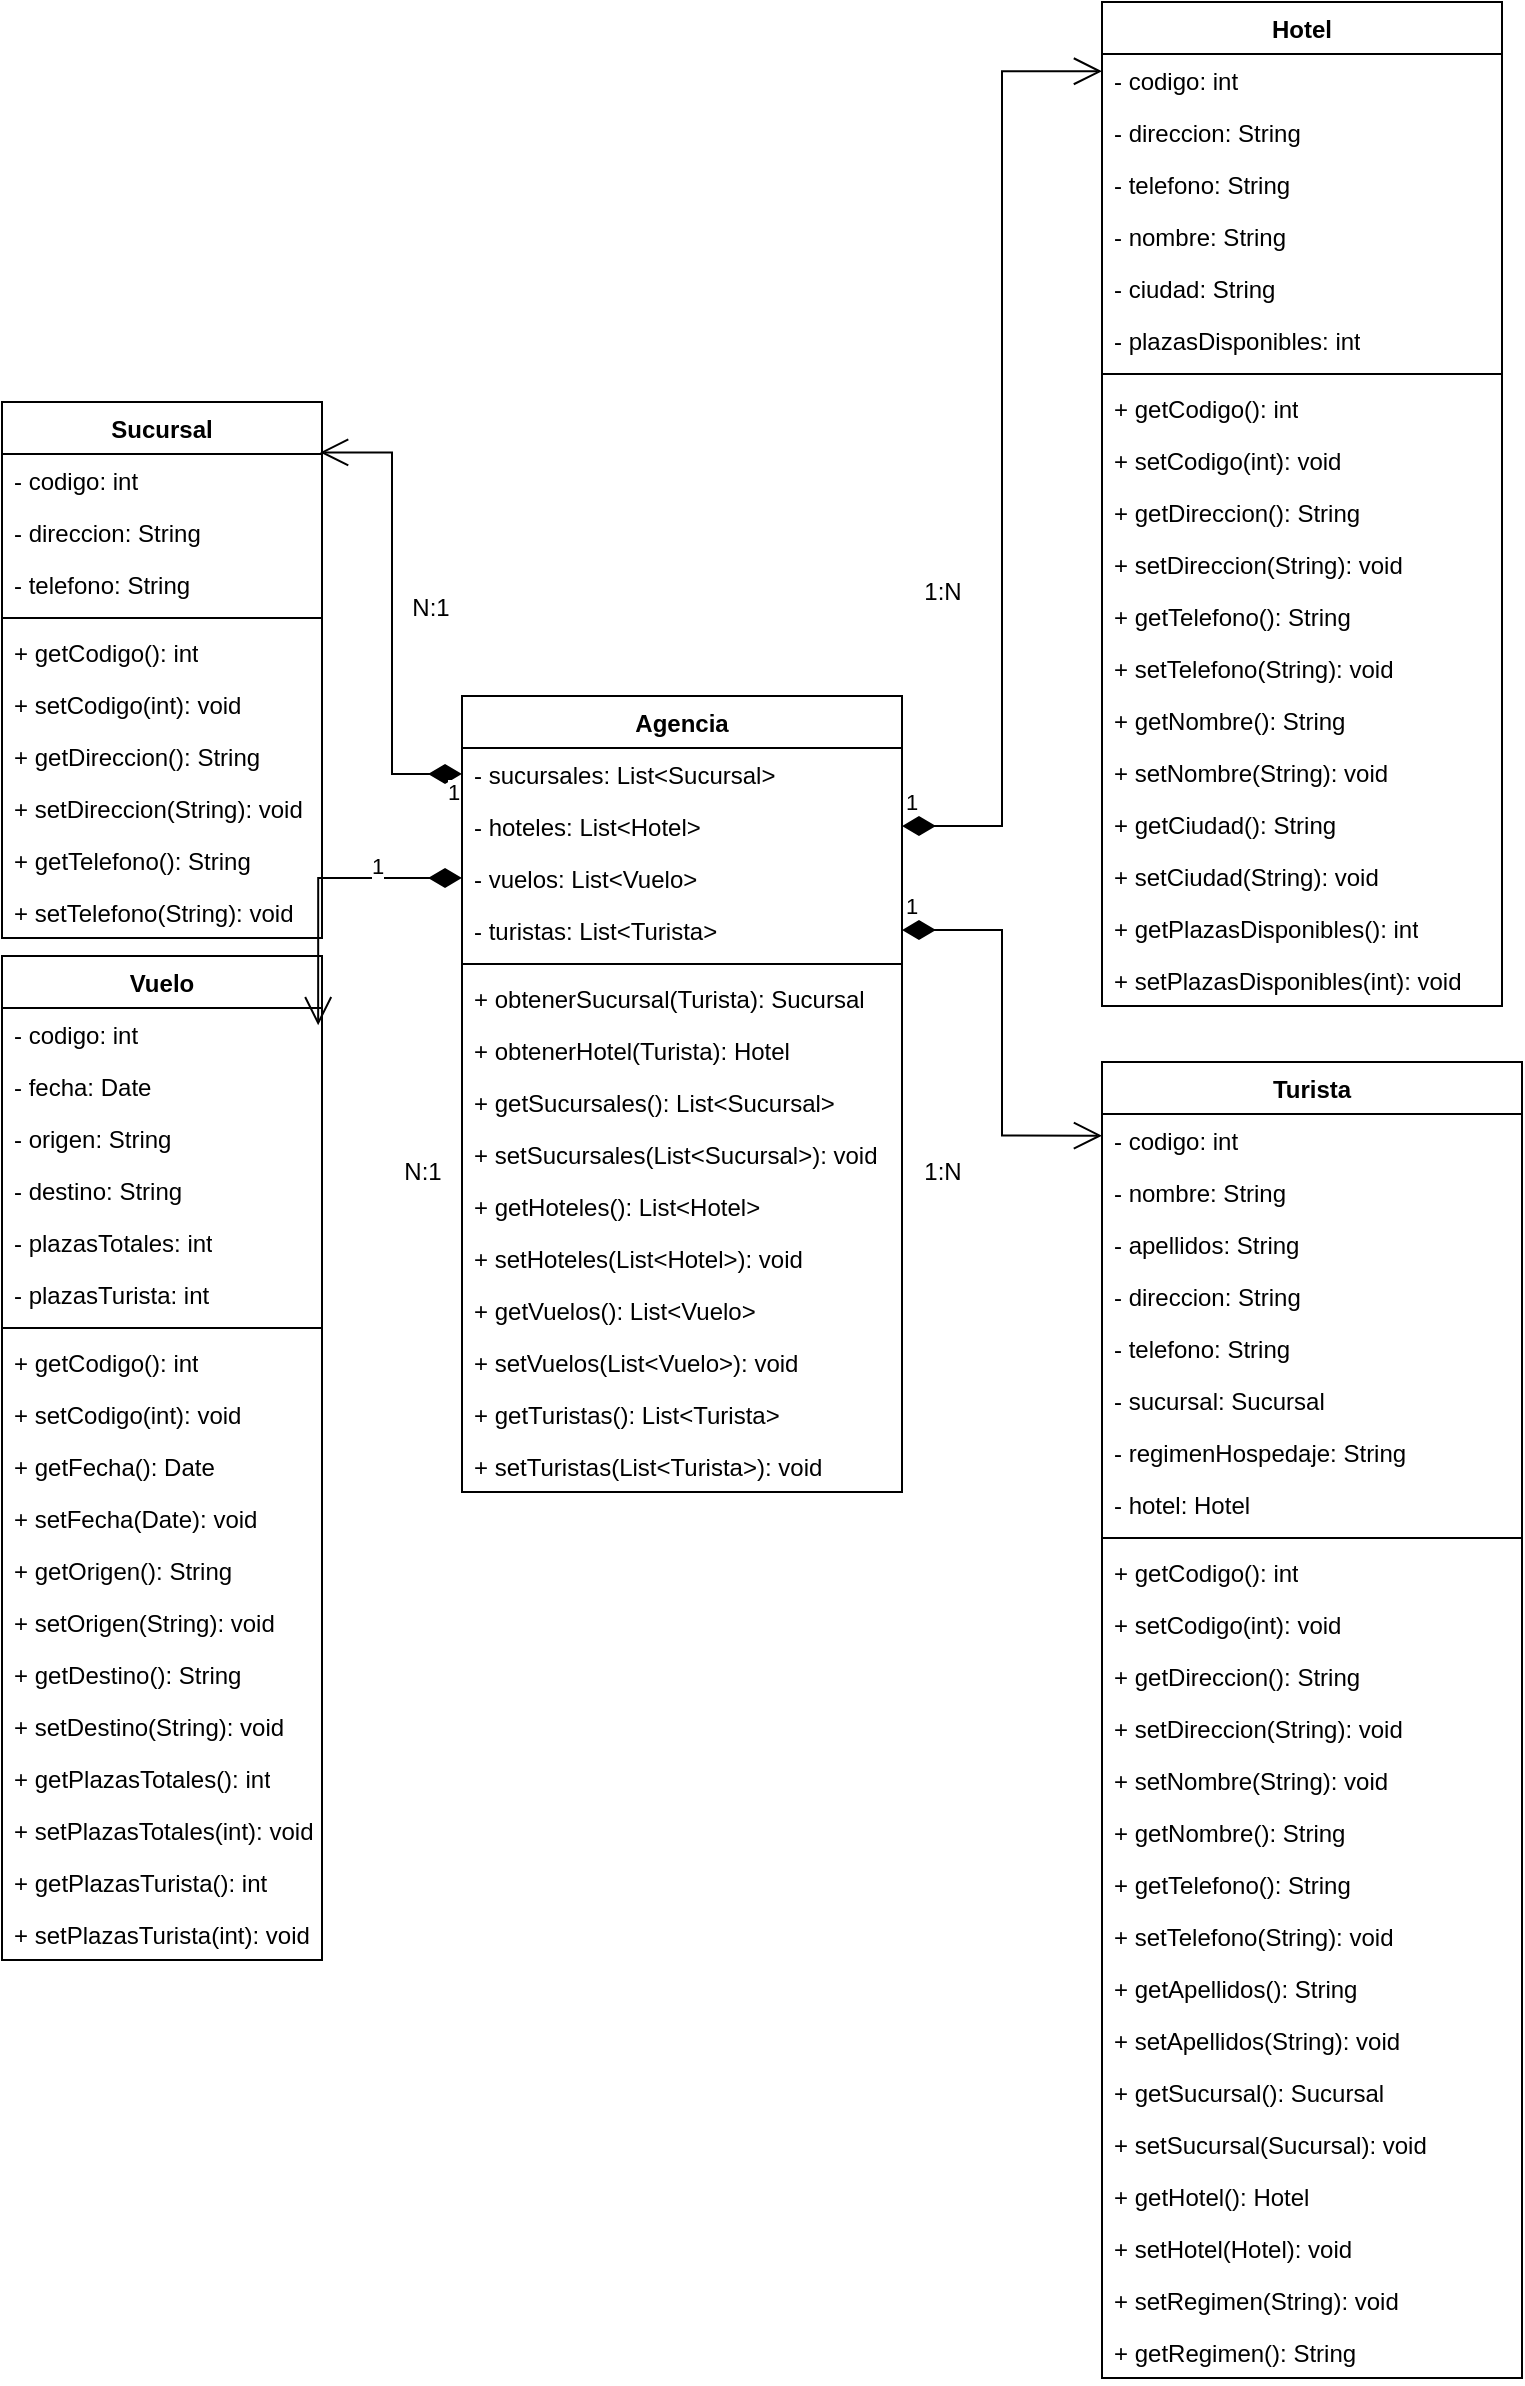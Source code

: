 <mxfile version="22.1.7" type="github">
  <diagram name="Página-1" id="ZGoPm8_H601kcLFkVkuv">
    <mxGraphModel dx="2322" dy="2446" grid="1" gridSize="10" guides="1" tooltips="1" connect="1" arrows="1" fold="1" page="1" pageScale="1" pageWidth="827" pageHeight="1169" math="0" shadow="0">
      <root>
        <mxCell id="0" />
        <mxCell id="1" parent="0" />
        <mxCell id="yXTlZSGrB75byKgxalUM-1" value="Sucursal" style="swimlane;fontStyle=1;align=center;verticalAlign=top;childLayout=stackLayout;horizontal=1;startSize=26;horizontalStack=0;resizeParent=1;resizeParentMax=0;resizeLast=0;collapsible=1;marginBottom=0;whiteSpace=wrap;html=1;" vertex="1" parent="1">
          <mxGeometry x="180" y="50" width="160" height="268" as="geometry" />
        </mxCell>
        <mxCell id="yXTlZSGrB75byKgxalUM-2" value="- codigo: int" style="text;strokeColor=none;fillColor=none;align=left;verticalAlign=top;spacingLeft=4;spacingRight=4;overflow=hidden;rotatable=0;points=[[0,0.5],[1,0.5]];portConstraint=eastwest;whiteSpace=wrap;html=1;" vertex="1" parent="yXTlZSGrB75byKgxalUM-1">
          <mxGeometry y="26" width="160" height="26" as="geometry" />
        </mxCell>
        <mxCell id="yXTlZSGrB75byKgxalUM-10" value="- direccion: String" style="text;strokeColor=none;fillColor=none;align=left;verticalAlign=top;spacingLeft=4;spacingRight=4;overflow=hidden;rotatable=0;points=[[0,0.5],[1,0.5]];portConstraint=eastwest;whiteSpace=wrap;html=1;" vertex="1" parent="yXTlZSGrB75byKgxalUM-1">
          <mxGeometry y="52" width="160" height="26" as="geometry" />
        </mxCell>
        <mxCell id="yXTlZSGrB75byKgxalUM-11" value="- telefono: String" style="text;strokeColor=none;fillColor=none;align=left;verticalAlign=top;spacingLeft=4;spacingRight=4;overflow=hidden;rotatable=0;points=[[0,0.5],[1,0.5]];portConstraint=eastwest;whiteSpace=wrap;html=1;" vertex="1" parent="yXTlZSGrB75byKgxalUM-1">
          <mxGeometry y="78" width="160" height="26" as="geometry" />
        </mxCell>
        <mxCell id="yXTlZSGrB75byKgxalUM-3" value="" style="line;strokeWidth=1;fillColor=none;align=left;verticalAlign=middle;spacingTop=-1;spacingLeft=3;spacingRight=3;rotatable=0;labelPosition=right;points=[];portConstraint=eastwest;strokeColor=inherit;" vertex="1" parent="yXTlZSGrB75byKgxalUM-1">
          <mxGeometry y="104" width="160" height="8" as="geometry" />
        </mxCell>
        <mxCell id="yXTlZSGrB75byKgxalUM-74" value="+ getCodigo(): int" style="text;strokeColor=none;fillColor=none;align=left;verticalAlign=top;spacingLeft=4;spacingRight=4;overflow=hidden;rotatable=0;points=[[0,0.5],[1,0.5]];portConstraint=eastwest;whiteSpace=wrap;html=1;" vertex="1" parent="yXTlZSGrB75byKgxalUM-1">
          <mxGeometry y="112" width="160" height="26" as="geometry" />
        </mxCell>
        <mxCell id="yXTlZSGrB75byKgxalUM-77" value="+ setCodigo(int): void" style="text;strokeColor=none;fillColor=none;align=left;verticalAlign=top;spacingLeft=4;spacingRight=4;overflow=hidden;rotatable=0;points=[[0,0.5],[1,0.5]];portConstraint=eastwest;whiteSpace=wrap;html=1;" vertex="1" parent="yXTlZSGrB75byKgxalUM-1">
          <mxGeometry y="138" width="160" height="26" as="geometry" />
        </mxCell>
        <mxCell id="yXTlZSGrB75byKgxalUM-76" value="+ getDireccion(): String" style="text;strokeColor=none;fillColor=none;align=left;verticalAlign=top;spacingLeft=4;spacingRight=4;overflow=hidden;rotatable=0;points=[[0,0.5],[1,0.5]];portConstraint=eastwest;whiteSpace=wrap;html=1;" vertex="1" parent="yXTlZSGrB75byKgxalUM-1">
          <mxGeometry y="164" width="160" height="26" as="geometry" />
        </mxCell>
        <mxCell id="yXTlZSGrB75byKgxalUM-75" value="+ setDireccion(String): void" style="text;strokeColor=none;fillColor=none;align=left;verticalAlign=top;spacingLeft=4;spacingRight=4;overflow=hidden;rotatable=0;points=[[0,0.5],[1,0.5]];portConstraint=eastwest;whiteSpace=wrap;html=1;" vertex="1" parent="yXTlZSGrB75byKgxalUM-1">
          <mxGeometry y="190" width="160" height="26" as="geometry" />
        </mxCell>
        <mxCell id="yXTlZSGrB75byKgxalUM-78" value="+ getTelefono(): String" style="text;strokeColor=none;fillColor=none;align=left;verticalAlign=top;spacingLeft=4;spacingRight=4;overflow=hidden;rotatable=0;points=[[0,0.5],[1,0.5]];portConstraint=eastwest;whiteSpace=wrap;html=1;" vertex="1" parent="yXTlZSGrB75byKgxalUM-1">
          <mxGeometry y="216" width="160" height="26" as="geometry" />
        </mxCell>
        <mxCell id="yXTlZSGrB75byKgxalUM-79" value="+ setTelefono(String): void" style="text;strokeColor=none;fillColor=none;align=left;verticalAlign=top;spacingLeft=4;spacingRight=4;overflow=hidden;rotatable=0;points=[[0,0.5],[1,0.5]];portConstraint=eastwest;whiteSpace=wrap;html=1;" vertex="1" parent="yXTlZSGrB75byKgxalUM-1">
          <mxGeometry y="242" width="160" height="26" as="geometry" />
        </mxCell>
        <mxCell id="yXTlZSGrB75byKgxalUM-5" value="Agencia" style="swimlane;fontStyle=1;align=center;verticalAlign=top;childLayout=stackLayout;horizontal=1;startSize=26;horizontalStack=0;resizeParent=1;resizeParentMax=0;resizeLast=0;collapsible=1;marginBottom=0;whiteSpace=wrap;html=1;" vertex="1" parent="1">
          <mxGeometry x="410" y="197" width="220" height="398" as="geometry" />
        </mxCell>
        <mxCell id="yXTlZSGrB75byKgxalUM-9" value="- sucursales: List&amp;lt;Sucursal&amp;gt;" style="text;strokeColor=none;fillColor=none;align=left;verticalAlign=top;spacingLeft=4;spacingRight=4;overflow=hidden;rotatable=0;points=[[0,0.5],[1,0.5]];portConstraint=eastwest;whiteSpace=wrap;html=1;" vertex="1" parent="yXTlZSGrB75byKgxalUM-5">
          <mxGeometry y="26" width="220" height="26" as="geometry" />
        </mxCell>
        <mxCell id="yXTlZSGrB75byKgxalUM-21" value="- hoteles: List&amp;lt;Hotel&amp;gt;" style="text;strokeColor=none;fillColor=none;align=left;verticalAlign=top;spacingLeft=4;spacingRight=4;overflow=hidden;rotatable=0;points=[[0,0.5],[1,0.5]];portConstraint=eastwest;whiteSpace=wrap;html=1;" vertex="1" parent="yXTlZSGrB75byKgxalUM-5">
          <mxGeometry y="52" width="220" height="26" as="geometry" />
        </mxCell>
        <mxCell id="yXTlZSGrB75byKgxalUM-22" value="- vuelos: List&amp;lt;Vuelo&amp;gt;" style="text;strokeColor=none;fillColor=none;align=left;verticalAlign=top;spacingLeft=4;spacingRight=4;overflow=hidden;rotatable=0;points=[[0,0.5],[1,0.5]];portConstraint=eastwest;whiteSpace=wrap;html=1;" vertex="1" parent="yXTlZSGrB75byKgxalUM-5">
          <mxGeometry y="78" width="220" height="26" as="geometry" />
        </mxCell>
        <mxCell id="yXTlZSGrB75byKgxalUM-51" value="- turistas: List&amp;lt;Turista&amp;gt;" style="text;strokeColor=none;fillColor=none;align=left;verticalAlign=top;spacingLeft=4;spacingRight=4;overflow=hidden;rotatable=0;points=[[0,0.5],[1,0.5]];portConstraint=eastwest;whiteSpace=wrap;html=1;" vertex="1" parent="yXTlZSGrB75byKgxalUM-5">
          <mxGeometry y="104" width="220" height="26" as="geometry" />
        </mxCell>
        <mxCell id="yXTlZSGrB75byKgxalUM-7" value="" style="line;strokeWidth=1;fillColor=none;align=left;verticalAlign=middle;spacingTop=-1;spacingLeft=3;spacingRight=3;rotatable=0;labelPosition=right;points=[];portConstraint=eastwest;strokeColor=inherit;" vertex="1" parent="yXTlZSGrB75byKgxalUM-5">
          <mxGeometry y="130" width="220" height="8" as="geometry" />
        </mxCell>
        <mxCell id="yXTlZSGrB75byKgxalUM-8" value="+ obtenerSucursal(Turista): Sucursal" style="text;strokeColor=none;fillColor=none;align=left;verticalAlign=top;spacingLeft=4;spacingRight=4;overflow=hidden;rotatable=0;points=[[0,0.5],[1,0.5]];portConstraint=eastwest;whiteSpace=wrap;html=1;" vertex="1" parent="yXTlZSGrB75byKgxalUM-5">
          <mxGeometry y="138" width="220" height="26" as="geometry" />
        </mxCell>
        <mxCell id="yXTlZSGrB75byKgxalUM-50" value="+ obtenerHotel(Turista): Hotel" style="text;strokeColor=none;fillColor=none;align=left;verticalAlign=top;spacingLeft=4;spacingRight=4;overflow=hidden;rotatable=0;points=[[0,0.5],[1,0.5]];portConstraint=eastwest;whiteSpace=wrap;html=1;" vertex="1" parent="yXTlZSGrB75byKgxalUM-5">
          <mxGeometry y="164" width="220" height="26" as="geometry" />
        </mxCell>
        <mxCell id="yXTlZSGrB75byKgxalUM-118" value="+ getSucursales(): List&amp;lt;Sucursal&amp;gt;" style="text;strokeColor=none;fillColor=none;align=left;verticalAlign=top;spacingLeft=4;spacingRight=4;overflow=hidden;rotatable=0;points=[[0,0.5],[1,0.5]];portConstraint=eastwest;whiteSpace=wrap;html=1;" vertex="1" parent="yXTlZSGrB75byKgxalUM-5">
          <mxGeometry y="190" width="220" height="26" as="geometry" />
        </mxCell>
        <mxCell id="yXTlZSGrB75byKgxalUM-119" value="+ setSucursales(List&amp;lt;Sucursal&amp;gt;): void" style="text;strokeColor=none;fillColor=none;align=left;verticalAlign=top;spacingLeft=4;spacingRight=4;overflow=hidden;rotatable=0;points=[[0,0.5],[1,0.5]];portConstraint=eastwest;whiteSpace=wrap;html=1;" vertex="1" parent="yXTlZSGrB75byKgxalUM-5">
          <mxGeometry y="216" width="220" height="26" as="geometry" />
        </mxCell>
        <mxCell id="yXTlZSGrB75byKgxalUM-120" value="+ getHoteles(): List&amp;lt;Hotel&amp;gt;" style="text;strokeColor=none;fillColor=none;align=left;verticalAlign=top;spacingLeft=4;spacingRight=4;overflow=hidden;rotatable=0;points=[[0,0.5],[1,0.5]];portConstraint=eastwest;whiteSpace=wrap;html=1;" vertex="1" parent="yXTlZSGrB75byKgxalUM-5">
          <mxGeometry y="242" width="220" height="26" as="geometry" />
        </mxCell>
        <mxCell id="yXTlZSGrB75byKgxalUM-121" value="+ setHoteles(List&amp;lt;Hotel&amp;gt;): void" style="text;strokeColor=none;fillColor=none;align=left;verticalAlign=top;spacingLeft=4;spacingRight=4;overflow=hidden;rotatable=0;points=[[0,0.5],[1,0.5]];portConstraint=eastwest;whiteSpace=wrap;html=1;" vertex="1" parent="yXTlZSGrB75byKgxalUM-5">
          <mxGeometry y="268" width="220" height="26" as="geometry" />
        </mxCell>
        <mxCell id="yXTlZSGrB75byKgxalUM-122" value="+ getVuelos(): List&amp;lt;Vuelo&amp;gt;" style="text;strokeColor=none;fillColor=none;align=left;verticalAlign=top;spacingLeft=4;spacingRight=4;overflow=hidden;rotatable=0;points=[[0,0.5],[1,0.5]];portConstraint=eastwest;whiteSpace=wrap;html=1;" vertex="1" parent="yXTlZSGrB75byKgxalUM-5">
          <mxGeometry y="294" width="220" height="26" as="geometry" />
        </mxCell>
        <mxCell id="yXTlZSGrB75byKgxalUM-123" value="+ setVuelos(List&amp;lt;Vuelo&amp;gt;): void" style="text;strokeColor=none;fillColor=none;align=left;verticalAlign=top;spacingLeft=4;spacingRight=4;overflow=hidden;rotatable=0;points=[[0,0.5],[1,0.5]];portConstraint=eastwest;whiteSpace=wrap;html=1;" vertex="1" parent="yXTlZSGrB75byKgxalUM-5">
          <mxGeometry y="320" width="220" height="26" as="geometry" />
        </mxCell>
        <mxCell id="yXTlZSGrB75byKgxalUM-124" value="+ getTuristas(): List&amp;lt;Turista&amp;gt;" style="text;strokeColor=none;fillColor=none;align=left;verticalAlign=top;spacingLeft=4;spacingRight=4;overflow=hidden;rotatable=0;points=[[0,0.5],[1,0.5]];portConstraint=eastwest;whiteSpace=wrap;html=1;" vertex="1" parent="yXTlZSGrB75byKgxalUM-5">
          <mxGeometry y="346" width="220" height="26" as="geometry" />
        </mxCell>
        <mxCell id="yXTlZSGrB75byKgxalUM-125" value="+ setTuristas(List&amp;lt;Turista&amp;gt;): void" style="text;strokeColor=none;fillColor=none;align=left;verticalAlign=top;spacingLeft=4;spacingRight=4;overflow=hidden;rotatable=0;points=[[0,0.5],[1,0.5]];portConstraint=eastwest;whiteSpace=wrap;html=1;" vertex="1" parent="yXTlZSGrB75byKgxalUM-5">
          <mxGeometry y="372" width="220" height="26" as="geometry" />
        </mxCell>
        <mxCell id="yXTlZSGrB75byKgxalUM-12" value="Hotel" style="swimlane;fontStyle=1;align=center;verticalAlign=top;childLayout=stackLayout;horizontal=1;startSize=26;horizontalStack=0;resizeParent=1;resizeParentMax=0;resizeLast=0;collapsible=1;marginBottom=0;whiteSpace=wrap;html=1;" vertex="1" parent="1">
          <mxGeometry x="730" y="-150" width="200" height="502" as="geometry" />
        </mxCell>
        <mxCell id="yXTlZSGrB75byKgxalUM-13" value="- codigo: int" style="text;strokeColor=none;fillColor=none;align=left;verticalAlign=top;spacingLeft=4;spacingRight=4;overflow=hidden;rotatable=0;points=[[0,0.5],[1,0.5]];portConstraint=eastwest;whiteSpace=wrap;html=1;" vertex="1" parent="yXTlZSGrB75byKgxalUM-12">
          <mxGeometry y="26" width="200" height="26" as="geometry" />
        </mxCell>
        <mxCell id="yXTlZSGrB75byKgxalUM-14" value="- direccion: String" style="text;strokeColor=none;fillColor=none;align=left;verticalAlign=top;spacingLeft=4;spacingRight=4;overflow=hidden;rotatable=0;points=[[0,0.5],[1,0.5]];portConstraint=eastwest;whiteSpace=wrap;html=1;" vertex="1" parent="yXTlZSGrB75byKgxalUM-12">
          <mxGeometry y="52" width="200" height="26" as="geometry" />
        </mxCell>
        <mxCell id="yXTlZSGrB75byKgxalUM-15" value="- telefono: String" style="text;strokeColor=none;fillColor=none;align=left;verticalAlign=top;spacingLeft=4;spacingRight=4;overflow=hidden;rotatable=0;points=[[0,0.5],[1,0.5]];portConstraint=eastwest;whiteSpace=wrap;html=1;" vertex="1" parent="yXTlZSGrB75byKgxalUM-12">
          <mxGeometry y="78" width="200" height="26" as="geometry" />
        </mxCell>
        <mxCell id="yXTlZSGrB75byKgxalUM-18" value="- nombre: String" style="text;strokeColor=none;fillColor=none;align=left;verticalAlign=top;spacingLeft=4;spacingRight=4;overflow=hidden;rotatable=0;points=[[0,0.5],[1,0.5]];portConstraint=eastwest;whiteSpace=wrap;html=1;" vertex="1" parent="yXTlZSGrB75byKgxalUM-12">
          <mxGeometry y="104" width="200" height="26" as="geometry" />
        </mxCell>
        <mxCell id="yXTlZSGrB75byKgxalUM-19" value="- ciudad: String" style="text;strokeColor=none;fillColor=none;align=left;verticalAlign=top;spacingLeft=4;spacingRight=4;overflow=hidden;rotatable=0;points=[[0,0.5],[1,0.5]];portConstraint=eastwest;whiteSpace=wrap;html=1;" vertex="1" parent="yXTlZSGrB75byKgxalUM-12">
          <mxGeometry y="130" width="200" height="26" as="geometry" />
        </mxCell>
        <mxCell id="yXTlZSGrB75byKgxalUM-20" value="- plazasDisponibles: int" style="text;strokeColor=none;fillColor=none;align=left;verticalAlign=top;spacingLeft=4;spacingRight=4;overflow=hidden;rotatable=0;points=[[0,0.5],[1,0.5]];portConstraint=eastwest;whiteSpace=wrap;html=1;" vertex="1" parent="yXTlZSGrB75byKgxalUM-12">
          <mxGeometry y="156" width="200" height="26" as="geometry" />
        </mxCell>
        <mxCell id="yXTlZSGrB75byKgxalUM-16" value="" style="line;strokeWidth=1;fillColor=none;align=left;verticalAlign=middle;spacingTop=-1;spacingLeft=3;spacingRight=3;rotatable=0;labelPosition=right;points=[];portConstraint=eastwest;strokeColor=inherit;" vertex="1" parent="yXTlZSGrB75byKgxalUM-12">
          <mxGeometry y="182" width="200" height="8" as="geometry" />
        </mxCell>
        <mxCell id="yXTlZSGrB75byKgxalUM-81" value="+ getCodigo(): int" style="text;strokeColor=none;fillColor=none;align=left;verticalAlign=top;spacingLeft=4;spacingRight=4;overflow=hidden;rotatable=0;points=[[0,0.5],[1,0.5]];portConstraint=eastwest;whiteSpace=wrap;html=1;" vertex="1" parent="yXTlZSGrB75byKgxalUM-12">
          <mxGeometry y="190" width="200" height="26" as="geometry" />
        </mxCell>
        <mxCell id="yXTlZSGrB75byKgxalUM-82" value="+ setCodigo(int): void" style="text;strokeColor=none;fillColor=none;align=left;verticalAlign=top;spacingLeft=4;spacingRight=4;overflow=hidden;rotatable=0;points=[[0,0.5],[1,0.5]];portConstraint=eastwest;whiteSpace=wrap;html=1;" vertex="1" parent="yXTlZSGrB75byKgxalUM-12">
          <mxGeometry y="216" width="200" height="26" as="geometry" />
        </mxCell>
        <mxCell id="yXTlZSGrB75byKgxalUM-83" value="+ getDireccion(): String" style="text;strokeColor=none;fillColor=none;align=left;verticalAlign=top;spacingLeft=4;spacingRight=4;overflow=hidden;rotatable=0;points=[[0,0.5],[1,0.5]];portConstraint=eastwest;whiteSpace=wrap;html=1;" vertex="1" parent="yXTlZSGrB75byKgxalUM-12">
          <mxGeometry y="242" width="200" height="26" as="geometry" />
        </mxCell>
        <mxCell id="yXTlZSGrB75byKgxalUM-84" value="+ setDireccion(String): void" style="text;strokeColor=none;fillColor=none;align=left;verticalAlign=top;spacingLeft=4;spacingRight=4;overflow=hidden;rotatable=0;points=[[0,0.5],[1,0.5]];portConstraint=eastwest;whiteSpace=wrap;html=1;" vertex="1" parent="yXTlZSGrB75byKgxalUM-12">
          <mxGeometry y="268" width="200" height="26" as="geometry" />
        </mxCell>
        <mxCell id="yXTlZSGrB75byKgxalUM-85" value="+ getTelefono(): String" style="text;strokeColor=none;fillColor=none;align=left;verticalAlign=top;spacingLeft=4;spacingRight=4;overflow=hidden;rotatable=0;points=[[0,0.5],[1,0.5]];portConstraint=eastwest;whiteSpace=wrap;html=1;" vertex="1" parent="yXTlZSGrB75byKgxalUM-12">
          <mxGeometry y="294" width="200" height="26" as="geometry" />
        </mxCell>
        <mxCell id="yXTlZSGrB75byKgxalUM-86" value="+ setTelefono(String): void" style="text;strokeColor=none;fillColor=none;align=left;verticalAlign=top;spacingLeft=4;spacingRight=4;overflow=hidden;rotatable=0;points=[[0,0.5],[1,0.5]];portConstraint=eastwest;whiteSpace=wrap;html=1;" vertex="1" parent="yXTlZSGrB75byKgxalUM-12">
          <mxGeometry y="320" width="200" height="26" as="geometry" />
        </mxCell>
        <mxCell id="yXTlZSGrB75byKgxalUM-87" value="+ getNombre(): String" style="text;strokeColor=none;fillColor=none;align=left;verticalAlign=top;spacingLeft=4;spacingRight=4;overflow=hidden;rotatable=0;points=[[0,0.5],[1,0.5]];portConstraint=eastwest;whiteSpace=wrap;html=1;" vertex="1" parent="yXTlZSGrB75byKgxalUM-12">
          <mxGeometry y="346" width="200" height="26" as="geometry" />
        </mxCell>
        <mxCell id="yXTlZSGrB75byKgxalUM-88" value="+ setNombre(String): void" style="text;strokeColor=none;fillColor=none;align=left;verticalAlign=top;spacingLeft=4;spacingRight=4;overflow=hidden;rotatable=0;points=[[0,0.5],[1,0.5]];portConstraint=eastwest;whiteSpace=wrap;html=1;" vertex="1" parent="yXTlZSGrB75byKgxalUM-12">
          <mxGeometry y="372" width="200" height="26" as="geometry" />
        </mxCell>
        <mxCell id="yXTlZSGrB75byKgxalUM-89" value="+ getCiudad(): String" style="text;strokeColor=none;fillColor=none;align=left;verticalAlign=top;spacingLeft=4;spacingRight=4;overflow=hidden;rotatable=0;points=[[0,0.5],[1,0.5]];portConstraint=eastwest;whiteSpace=wrap;html=1;" vertex="1" parent="yXTlZSGrB75byKgxalUM-12">
          <mxGeometry y="398" width="200" height="26" as="geometry" />
        </mxCell>
        <mxCell id="yXTlZSGrB75byKgxalUM-90" value="+ setCiudad(String): void" style="text;strokeColor=none;fillColor=none;align=left;verticalAlign=top;spacingLeft=4;spacingRight=4;overflow=hidden;rotatable=0;points=[[0,0.5],[1,0.5]];portConstraint=eastwest;whiteSpace=wrap;html=1;" vertex="1" parent="yXTlZSGrB75byKgxalUM-12">
          <mxGeometry y="424" width="200" height="26" as="geometry" />
        </mxCell>
        <mxCell id="yXTlZSGrB75byKgxalUM-91" value="+ getPlazasDisponibles(): int" style="text;strokeColor=none;fillColor=none;align=left;verticalAlign=top;spacingLeft=4;spacingRight=4;overflow=hidden;rotatable=0;points=[[0,0.5],[1,0.5]];portConstraint=eastwest;whiteSpace=wrap;html=1;" vertex="1" parent="yXTlZSGrB75byKgxalUM-12">
          <mxGeometry y="450" width="200" height="26" as="geometry" />
        </mxCell>
        <mxCell id="yXTlZSGrB75byKgxalUM-92" value="+ setPlazasDisponibles(int): void" style="text;strokeColor=none;fillColor=none;align=left;verticalAlign=top;spacingLeft=4;spacingRight=4;overflow=hidden;rotatable=0;points=[[0,0.5],[1,0.5]];portConstraint=eastwest;whiteSpace=wrap;html=1;" vertex="1" parent="yXTlZSGrB75byKgxalUM-12">
          <mxGeometry y="476" width="200" height="26" as="geometry" />
        </mxCell>
        <mxCell id="yXTlZSGrB75byKgxalUM-23" value="Vuelo" style="swimlane;fontStyle=1;align=center;verticalAlign=top;childLayout=stackLayout;horizontal=1;startSize=26;horizontalStack=0;resizeParent=1;resizeParentMax=0;resizeLast=0;collapsible=1;marginBottom=0;whiteSpace=wrap;html=1;" vertex="1" parent="1">
          <mxGeometry x="180" y="327" width="160" height="502" as="geometry" />
        </mxCell>
        <mxCell id="yXTlZSGrB75byKgxalUM-24" value="- codigo: int" style="text;strokeColor=none;fillColor=none;align=left;verticalAlign=top;spacingLeft=4;spacingRight=4;overflow=hidden;rotatable=0;points=[[0,0.5],[1,0.5]];portConstraint=eastwest;whiteSpace=wrap;html=1;" vertex="1" parent="yXTlZSGrB75byKgxalUM-23">
          <mxGeometry y="26" width="160" height="26" as="geometry" />
        </mxCell>
        <mxCell id="yXTlZSGrB75byKgxalUM-25" value="- fecha: Date" style="text;strokeColor=none;fillColor=none;align=left;verticalAlign=top;spacingLeft=4;spacingRight=4;overflow=hidden;rotatable=0;points=[[0,0.5],[1,0.5]];portConstraint=eastwest;whiteSpace=wrap;html=1;" vertex="1" parent="yXTlZSGrB75byKgxalUM-23">
          <mxGeometry y="52" width="160" height="26" as="geometry" />
        </mxCell>
        <mxCell id="yXTlZSGrB75byKgxalUM-26" value="- origen: String" style="text;strokeColor=none;fillColor=none;align=left;verticalAlign=top;spacingLeft=4;spacingRight=4;overflow=hidden;rotatable=0;points=[[0,0.5],[1,0.5]];portConstraint=eastwest;whiteSpace=wrap;html=1;" vertex="1" parent="yXTlZSGrB75byKgxalUM-23">
          <mxGeometry y="78" width="160" height="26" as="geometry" />
        </mxCell>
        <mxCell id="yXTlZSGrB75byKgxalUM-27" value="- destino: String" style="text;strokeColor=none;fillColor=none;align=left;verticalAlign=top;spacingLeft=4;spacingRight=4;overflow=hidden;rotatable=0;points=[[0,0.5],[1,0.5]];portConstraint=eastwest;whiteSpace=wrap;html=1;" vertex="1" parent="yXTlZSGrB75byKgxalUM-23">
          <mxGeometry y="104" width="160" height="26" as="geometry" />
        </mxCell>
        <mxCell id="yXTlZSGrB75byKgxalUM-28" value="- plazasTotales: int" style="text;strokeColor=none;fillColor=none;align=left;verticalAlign=top;spacingLeft=4;spacingRight=4;overflow=hidden;rotatable=0;points=[[0,0.5],[1,0.5]];portConstraint=eastwest;whiteSpace=wrap;html=1;" vertex="1" parent="yXTlZSGrB75byKgxalUM-23">
          <mxGeometry y="130" width="160" height="26" as="geometry" />
        </mxCell>
        <mxCell id="yXTlZSGrB75byKgxalUM-29" value="- plazasTurista: int" style="text;strokeColor=none;fillColor=none;align=left;verticalAlign=top;spacingLeft=4;spacingRight=4;overflow=hidden;rotatable=0;points=[[0,0.5],[1,0.5]];portConstraint=eastwest;whiteSpace=wrap;html=1;" vertex="1" parent="yXTlZSGrB75byKgxalUM-23">
          <mxGeometry y="156" width="160" height="26" as="geometry" />
        </mxCell>
        <mxCell id="yXTlZSGrB75byKgxalUM-30" value="" style="line;strokeWidth=1;fillColor=none;align=left;verticalAlign=middle;spacingTop=-1;spacingLeft=3;spacingRight=3;rotatable=0;labelPosition=right;points=[];portConstraint=eastwest;strokeColor=inherit;" vertex="1" parent="yXTlZSGrB75byKgxalUM-23">
          <mxGeometry y="182" width="160" height="8" as="geometry" />
        </mxCell>
        <mxCell id="yXTlZSGrB75byKgxalUM-60" value="+ getCodigo(): int" style="text;strokeColor=none;fillColor=none;align=left;verticalAlign=top;spacingLeft=4;spacingRight=4;overflow=hidden;rotatable=0;points=[[0,0.5],[1,0.5]];portConstraint=eastwest;whiteSpace=wrap;html=1;" vertex="1" parent="yXTlZSGrB75byKgxalUM-23">
          <mxGeometry y="190" width="160" height="26" as="geometry" />
        </mxCell>
        <mxCell id="yXTlZSGrB75byKgxalUM-31" value="+ setCodigo(int): void" style="text;strokeColor=none;fillColor=none;align=left;verticalAlign=top;spacingLeft=4;spacingRight=4;overflow=hidden;rotatable=0;points=[[0,0.5],[1,0.5]];portConstraint=eastwest;whiteSpace=wrap;html=1;" vertex="1" parent="yXTlZSGrB75byKgxalUM-23">
          <mxGeometry y="216" width="160" height="26" as="geometry" />
        </mxCell>
        <mxCell id="yXTlZSGrB75byKgxalUM-61" value="+ getFecha(): Date" style="text;strokeColor=none;fillColor=none;align=left;verticalAlign=top;spacingLeft=4;spacingRight=4;overflow=hidden;rotatable=0;points=[[0,0.5],[1,0.5]];portConstraint=eastwest;whiteSpace=wrap;html=1;" vertex="1" parent="yXTlZSGrB75byKgxalUM-23">
          <mxGeometry y="242" width="160" height="26" as="geometry" />
        </mxCell>
        <mxCell id="yXTlZSGrB75byKgxalUM-62" value="+ setFecha(Date): void" style="text;strokeColor=none;fillColor=none;align=left;verticalAlign=top;spacingLeft=4;spacingRight=4;overflow=hidden;rotatable=0;points=[[0,0.5],[1,0.5]];portConstraint=eastwest;whiteSpace=wrap;html=1;" vertex="1" parent="yXTlZSGrB75byKgxalUM-23">
          <mxGeometry y="268" width="160" height="26" as="geometry" />
        </mxCell>
        <mxCell id="yXTlZSGrB75byKgxalUM-63" value="+ getOrigen(): String" style="text;strokeColor=none;fillColor=none;align=left;verticalAlign=top;spacingLeft=4;spacingRight=4;overflow=hidden;rotatable=0;points=[[0,0.5],[1,0.5]];portConstraint=eastwest;whiteSpace=wrap;html=1;" vertex="1" parent="yXTlZSGrB75byKgxalUM-23">
          <mxGeometry y="294" width="160" height="26" as="geometry" />
        </mxCell>
        <mxCell id="yXTlZSGrB75byKgxalUM-64" value="+ setOrigen(String): void" style="text;strokeColor=none;fillColor=none;align=left;verticalAlign=top;spacingLeft=4;spacingRight=4;overflow=hidden;rotatable=0;points=[[0,0.5],[1,0.5]];portConstraint=eastwest;whiteSpace=wrap;html=1;" vertex="1" parent="yXTlZSGrB75byKgxalUM-23">
          <mxGeometry y="320" width="160" height="26" as="geometry" />
        </mxCell>
        <mxCell id="yXTlZSGrB75byKgxalUM-65" value="+ getDestino(): String" style="text;strokeColor=none;fillColor=none;align=left;verticalAlign=top;spacingLeft=4;spacingRight=4;overflow=hidden;rotatable=0;points=[[0,0.5],[1,0.5]];portConstraint=eastwest;whiteSpace=wrap;html=1;" vertex="1" parent="yXTlZSGrB75byKgxalUM-23">
          <mxGeometry y="346" width="160" height="26" as="geometry" />
        </mxCell>
        <mxCell id="yXTlZSGrB75byKgxalUM-66" value="+ setDestino(String): void" style="text;strokeColor=none;fillColor=none;align=left;verticalAlign=top;spacingLeft=4;spacingRight=4;overflow=hidden;rotatable=0;points=[[0,0.5],[1,0.5]];portConstraint=eastwest;whiteSpace=wrap;html=1;" vertex="1" parent="yXTlZSGrB75byKgxalUM-23">
          <mxGeometry y="372" width="160" height="26" as="geometry" />
        </mxCell>
        <mxCell id="yXTlZSGrB75byKgxalUM-67" value="+ getPlazasTotales(): int" style="text;strokeColor=none;fillColor=none;align=left;verticalAlign=top;spacingLeft=4;spacingRight=4;overflow=hidden;rotatable=0;points=[[0,0.5],[1,0.5]];portConstraint=eastwest;whiteSpace=wrap;html=1;" vertex="1" parent="yXTlZSGrB75byKgxalUM-23">
          <mxGeometry y="398" width="160" height="26" as="geometry" />
        </mxCell>
        <mxCell id="yXTlZSGrB75byKgxalUM-68" value="+ setPlazasTotales(int): void" style="text;strokeColor=none;fillColor=none;align=left;verticalAlign=top;spacingLeft=4;spacingRight=4;overflow=hidden;rotatable=0;points=[[0,0.5],[1,0.5]];portConstraint=eastwest;whiteSpace=wrap;html=1;" vertex="1" parent="yXTlZSGrB75byKgxalUM-23">
          <mxGeometry y="424" width="160" height="26" as="geometry" />
        </mxCell>
        <mxCell id="yXTlZSGrB75byKgxalUM-71" value="+ getPlazasTurista(): int" style="text;strokeColor=none;fillColor=none;align=left;verticalAlign=top;spacingLeft=4;spacingRight=4;overflow=hidden;rotatable=0;points=[[0,0.5],[1,0.5]];portConstraint=eastwest;whiteSpace=wrap;html=1;" vertex="1" parent="yXTlZSGrB75byKgxalUM-23">
          <mxGeometry y="450" width="160" height="26" as="geometry" />
        </mxCell>
        <mxCell id="yXTlZSGrB75byKgxalUM-72" value="+ setPlazasTurista(int): void" style="text;strokeColor=none;fillColor=none;align=left;verticalAlign=top;spacingLeft=4;spacingRight=4;overflow=hidden;rotatable=0;points=[[0,0.5],[1,0.5]];portConstraint=eastwest;whiteSpace=wrap;html=1;" vertex="1" parent="yXTlZSGrB75byKgxalUM-23">
          <mxGeometry y="476" width="160" height="26" as="geometry" />
        </mxCell>
        <mxCell id="yXTlZSGrB75byKgxalUM-39" value="Turista" style="swimlane;fontStyle=1;align=center;verticalAlign=top;childLayout=stackLayout;horizontal=1;startSize=26;horizontalStack=0;resizeParent=1;resizeParentMax=0;resizeLast=0;collapsible=1;marginBottom=0;whiteSpace=wrap;html=1;" vertex="1" parent="1">
          <mxGeometry x="730" y="380" width="210" height="658" as="geometry" />
        </mxCell>
        <mxCell id="yXTlZSGrB75byKgxalUM-40" value="- codigo: int" style="text;strokeColor=none;fillColor=none;align=left;verticalAlign=top;spacingLeft=4;spacingRight=4;overflow=hidden;rotatable=0;points=[[0,0.5],[1,0.5]];portConstraint=eastwest;whiteSpace=wrap;html=1;" vertex="1" parent="yXTlZSGrB75byKgxalUM-39">
          <mxGeometry y="26" width="210" height="26" as="geometry" />
        </mxCell>
        <mxCell id="yXTlZSGrB75byKgxalUM-41" value="- nombre: String" style="text;strokeColor=none;fillColor=none;align=left;verticalAlign=top;spacingLeft=4;spacingRight=4;overflow=hidden;rotatable=0;points=[[0,0.5],[1,0.5]];portConstraint=eastwest;whiteSpace=wrap;html=1;" vertex="1" parent="yXTlZSGrB75byKgxalUM-39">
          <mxGeometry y="52" width="210" height="26" as="geometry" />
        </mxCell>
        <mxCell id="yXTlZSGrB75byKgxalUM-42" value="- apellidos: String" style="text;strokeColor=none;fillColor=none;align=left;verticalAlign=top;spacingLeft=4;spacingRight=4;overflow=hidden;rotatable=0;points=[[0,0.5],[1,0.5]];portConstraint=eastwest;whiteSpace=wrap;html=1;" vertex="1" parent="yXTlZSGrB75byKgxalUM-39">
          <mxGeometry y="78" width="210" height="26" as="geometry" />
        </mxCell>
        <mxCell id="yXTlZSGrB75byKgxalUM-45" value="- direccion: String" style="text;strokeColor=none;fillColor=none;align=left;verticalAlign=top;spacingLeft=4;spacingRight=4;overflow=hidden;rotatable=0;points=[[0,0.5],[1,0.5]];portConstraint=eastwest;whiteSpace=wrap;html=1;" vertex="1" parent="yXTlZSGrB75byKgxalUM-39">
          <mxGeometry y="104" width="210" height="26" as="geometry" />
        </mxCell>
        <mxCell id="yXTlZSGrB75byKgxalUM-46" value="- telefono: String" style="text;strokeColor=none;fillColor=none;align=left;verticalAlign=top;spacingLeft=4;spacingRight=4;overflow=hidden;rotatable=0;points=[[0,0.5],[1,0.5]];portConstraint=eastwest;whiteSpace=wrap;html=1;" vertex="1" parent="yXTlZSGrB75byKgxalUM-39">
          <mxGeometry y="130" width="210" height="26" as="geometry" />
        </mxCell>
        <mxCell id="yXTlZSGrB75byKgxalUM-47" value="- sucursal: Sucursal" style="text;strokeColor=none;fillColor=none;align=left;verticalAlign=top;spacingLeft=4;spacingRight=4;overflow=hidden;rotatable=0;points=[[0,0.5],[1,0.5]];portConstraint=eastwest;whiteSpace=wrap;html=1;" vertex="1" parent="yXTlZSGrB75byKgxalUM-39">
          <mxGeometry y="156" width="210" height="26" as="geometry" />
        </mxCell>
        <mxCell id="yXTlZSGrB75byKgxalUM-48" value="- regimenHospedaje: String" style="text;strokeColor=none;fillColor=none;align=left;verticalAlign=top;spacingLeft=4;spacingRight=4;overflow=hidden;rotatable=0;points=[[0,0.5],[1,0.5]];portConstraint=eastwest;whiteSpace=wrap;html=1;" vertex="1" parent="yXTlZSGrB75byKgxalUM-39">
          <mxGeometry y="182" width="210" height="26" as="geometry" />
        </mxCell>
        <mxCell id="yXTlZSGrB75byKgxalUM-49" value="- hotel: Hotel" style="text;strokeColor=none;fillColor=none;align=left;verticalAlign=top;spacingLeft=4;spacingRight=4;overflow=hidden;rotatable=0;points=[[0,0.5],[1,0.5]];portConstraint=eastwest;whiteSpace=wrap;html=1;" vertex="1" parent="yXTlZSGrB75byKgxalUM-39">
          <mxGeometry y="208" width="210" height="26" as="geometry" />
        </mxCell>
        <mxCell id="yXTlZSGrB75byKgxalUM-43" value="" style="line;strokeWidth=1;fillColor=none;align=left;verticalAlign=middle;spacingTop=-1;spacingLeft=3;spacingRight=3;rotatable=0;labelPosition=right;points=[];portConstraint=eastwest;strokeColor=inherit;" vertex="1" parent="yXTlZSGrB75byKgxalUM-39">
          <mxGeometry y="234" width="210" height="8" as="geometry" />
        </mxCell>
        <mxCell id="yXTlZSGrB75byKgxalUM-100" value="+ getCodigo(): int" style="text;strokeColor=none;fillColor=none;align=left;verticalAlign=top;spacingLeft=4;spacingRight=4;overflow=hidden;rotatable=0;points=[[0,0.5],[1,0.5]];portConstraint=eastwest;whiteSpace=wrap;html=1;" vertex="1" parent="yXTlZSGrB75byKgxalUM-39">
          <mxGeometry y="242" width="210" height="26" as="geometry" />
        </mxCell>
        <mxCell id="yXTlZSGrB75byKgxalUM-101" value="+ setCodigo(int): void" style="text;strokeColor=none;fillColor=none;align=left;verticalAlign=top;spacingLeft=4;spacingRight=4;overflow=hidden;rotatable=0;points=[[0,0.5],[1,0.5]];portConstraint=eastwest;whiteSpace=wrap;html=1;" vertex="1" parent="yXTlZSGrB75byKgxalUM-39">
          <mxGeometry y="268" width="210" height="26" as="geometry" />
        </mxCell>
        <mxCell id="yXTlZSGrB75byKgxalUM-102" value="+ getDireccion(): String" style="text;strokeColor=none;fillColor=none;align=left;verticalAlign=top;spacingLeft=4;spacingRight=4;overflow=hidden;rotatable=0;points=[[0,0.5],[1,0.5]];portConstraint=eastwest;whiteSpace=wrap;html=1;" vertex="1" parent="yXTlZSGrB75byKgxalUM-39">
          <mxGeometry y="294" width="210" height="26" as="geometry" />
        </mxCell>
        <mxCell id="yXTlZSGrB75byKgxalUM-103" value="+ setDireccion(String): void" style="text;strokeColor=none;fillColor=none;align=left;verticalAlign=top;spacingLeft=4;spacingRight=4;overflow=hidden;rotatable=0;points=[[0,0.5],[1,0.5]];portConstraint=eastwest;whiteSpace=wrap;html=1;" vertex="1" parent="yXTlZSGrB75byKgxalUM-39">
          <mxGeometry y="320" width="210" height="26" as="geometry" />
        </mxCell>
        <mxCell id="yXTlZSGrB75byKgxalUM-107" value="+ setNombre(String): void" style="text;strokeColor=none;fillColor=none;align=left;verticalAlign=top;spacingLeft=4;spacingRight=4;overflow=hidden;rotatable=0;points=[[0,0.5],[1,0.5]];portConstraint=eastwest;whiteSpace=wrap;html=1;" vertex="1" parent="yXTlZSGrB75byKgxalUM-39">
          <mxGeometry y="346" width="210" height="26" as="geometry" />
        </mxCell>
        <mxCell id="yXTlZSGrB75byKgxalUM-106" value="+ getNombre(): String" style="text;strokeColor=none;fillColor=none;align=left;verticalAlign=top;spacingLeft=4;spacingRight=4;overflow=hidden;rotatable=0;points=[[0,0.5],[1,0.5]];portConstraint=eastwest;whiteSpace=wrap;html=1;" vertex="1" parent="yXTlZSGrB75byKgxalUM-39">
          <mxGeometry y="372" width="210" height="26" as="geometry" />
        </mxCell>
        <mxCell id="yXTlZSGrB75byKgxalUM-104" value="+ getTelefono(): String" style="text;strokeColor=none;fillColor=none;align=left;verticalAlign=top;spacingLeft=4;spacingRight=4;overflow=hidden;rotatable=0;points=[[0,0.5],[1,0.5]];portConstraint=eastwest;whiteSpace=wrap;html=1;" vertex="1" parent="yXTlZSGrB75byKgxalUM-39">
          <mxGeometry y="398" width="210" height="26" as="geometry" />
        </mxCell>
        <mxCell id="yXTlZSGrB75byKgxalUM-105" value="+ setTelefono(String): void" style="text;strokeColor=none;fillColor=none;align=left;verticalAlign=top;spacingLeft=4;spacingRight=4;overflow=hidden;rotatable=0;points=[[0,0.5],[1,0.5]];portConstraint=eastwest;whiteSpace=wrap;html=1;" vertex="1" parent="yXTlZSGrB75byKgxalUM-39">
          <mxGeometry y="424" width="210" height="26" as="geometry" />
        </mxCell>
        <mxCell id="yXTlZSGrB75byKgxalUM-108" value="+ getApellidos(): String" style="text;strokeColor=none;fillColor=none;align=left;verticalAlign=top;spacingLeft=4;spacingRight=4;overflow=hidden;rotatable=0;points=[[0,0.5],[1,0.5]];portConstraint=eastwest;whiteSpace=wrap;html=1;" vertex="1" parent="yXTlZSGrB75byKgxalUM-39">
          <mxGeometry y="450" width="210" height="26" as="geometry" />
        </mxCell>
        <mxCell id="yXTlZSGrB75byKgxalUM-109" value="+ setApellidos(String): void" style="text;strokeColor=none;fillColor=none;align=left;verticalAlign=top;spacingLeft=4;spacingRight=4;overflow=hidden;rotatable=0;points=[[0,0.5],[1,0.5]];portConstraint=eastwest;whiteSpace=wrap;html=1;" vertex="1" parent="yXTlZSGrB75byKgxalUM-39">
          <mxGeometry y="476" width="210" height="26" as="geometry" />
        </mxCell>
        <mxCell id="yXTlZSGrB75byKgxalUM-110" value="+ getSucursal(): Sucursal" style="text;strokeColor=none;fillColor=none;align=left;verticalAlign=top;spacingLeft=4;spacingRight=4;overflow=hidden;rotatable=0;points=[[0,0.5],[1,0.5]];portConstraint=eastwest;whiteSpace=wrap;html=1;" vertex="1" parent="yXTlZSGrB75byKgxalUM-39">
          <mxGeometry y="502" width="210" height="26" as="geometry" />
        </mxCell>
        <mxCell id="yXTlZSGrB75byKgxalUM-111" value="+ setSucursal(Sucursal): void" style="text;strokeColor=none;fillColor=none;align=left;verticalAlign=top;spacingLeft=4;spacingRight=4;overflow=hidden;rotatable=0;points=[[0,0.5],[1,0.5]];portConstraint=eastwest;whiteSpace=wrap;html=1;" vertex="1" parent="yXTlZSGrB75byKgxalUM-39">
          <mxGeometry y="528" width="210" height="26" as="geometry" />
        </mxCell>
        <mxCell id="yXTlZSGrB75byKgxalUM-112" value="+ getHotel(): Hotel" style="text;strokeColor=none;fillColor=none;align=left;verticalAlign=top;spacingLeft=4;spacingRight=4;overflow=hidden;rotatable=0;points=[[0,0.5],[1,0.5]];portConstraint=eastwest;whiteSpace=wrap;html=1;" vertex="1" parent="yXTlZSGrB75byKgxalUM-39">
          <mxGeometry y="554" width="210" height="26" as="geometry" />
        </mxCell>
        <mxCell id="yXTlZSGrB75byKgxalUM-113" value="+ setHotel(Hotel): void" style="text;strokeColor=none;fillColor=none;align=left;verticalAlign=top;spacingLeft=4;spacingRight=4;overflow=hidden;rotatable=0;points=[[0,0.5],[1,0.5]];portConstraint=eastwest;whiteSpace=wrap;html=1;" vertex="1" parent="yXTlZSGrB75byKgxalUM-39">
          <mxGeometry y="580" width="210" height="26" as="geometry" />
        </mxCell>
        <mxCell id="yXTlZSGrB75byKgxalUM-117" value="+ setRegimen(String): void" style="text;strokeColor=none;fillColor=none;align=left;verticalAlign=top;spacingLeft=4;spacingRight=4;overflow=hidden;rotatable=0;points=[[0,0.5],[1,0.5]];portConstraint=eastwest;whiteSpace=wrap;html=1;" vertex="1" parent="yXTlZSGrB75byKgxalUM-39">
          <mxGeometry y="606" width="210" height="26" as="geometry" />
        </mxCell>
        <mxCell id="yXTlZSGrB75byKgxalUM-116" value="+ getRegimen(): String" style="text;strokeColor=none;fillColor=none;align=left;verticalAlign=top;spacingLeft=4;spacingRight=4;overflow=hidden;rotatable=0;points=[[0,0.5],[1,0.5]];portConstraint=eastwest;whiteSpace=wrap;html=1;" vertex="1" parent="yXTlZSGrB75byKgxalUM-39">
          <mxGeometry y="632" width="210" height="26" as="geometry" />
        </mxCell>
        <mxCell id="yXTlZSGrB75byKgxalUM-52" value="1" style="endArrow=open;html=1;endSize=12;startArrow=diamondThin;startSize=14;startFill=1;edgeStyle=orthogonalEdgeStyle;align=left;verticalAlign=bottom;rounded=0;exitX=1;exitY=0.5;exitDx=0;exitDy=0;entryX=0;entryY=0.056;entryDx=0;entryDy=0;entryPerimeter=0;" edge="1" parent="1" source="yXTlZSGrB75byKgxalUM-51" target="yXTlZSGrB75byKgxalUM-39">
          <mxGeometry x="-1" y="3" relative="1" as="geometry">
            <mxPoint x="420" y="510" as="sourcePoint" />
            <mxPoint x="680" y="410" as="targetPoint" />
          </mxGeometry>
        </mxCell>
        <mxCell id="yXTlZSGrB75byKgxalUM-53" value="1" style="endArrow=open;html=1;endSize=12;startArrow=diamondThin;startSize=14;startFill=1;edgeStyle=orthogonalEdgeStyle;align=left;verticalAlign=bottom;rounded=0;exitX=0;exitY=0.5;exitDx=0;exitDy=0;entryX=0.988;entryY=0.069;entryDx=0;entryDy=0;entryPerimeter=0;" edge="1" parent="1" source="yXTlZSGrB75byKgxalUM-22" target="yXTlZSGrB75byKgxalUM-23">
          <mxGeometry x="0.021" y="25" relative="1" as="geometry">
            <mxPoint x="630" y="350" as="sourcePoint" />
            <mxPoint x="700" y="350" as="targetPoint" />
            <mxPoint as="offset" />
          </mxGeometry>
        </mxCell>
        <mxCell id="yXTlZSGrB75byKgxalUM-54" value="1" style="endArrow=open;html=1;endSize=12;startArrow=diamondThin;startSize=14;startFill=1;edgeStyle=orthogonalEdgeStyle;align=left;verticalAlign=bottom;rounded=0;entryX=0;entryY=0.069;entryDx=0;entryDy=0;entryPerimeter=0;" edge="1" parent="1" source="yXTlZSGrB75byKgxalUM-21" target="yXTlZSGrB75byKgxalUM-12">
          <mxGeometry x="-1" y="3" relative="1" as="geometry">
            <mxPoint x="630" y="350" as="sourcePoint" />
            <mxPoint x="700" y="407" as="targetPoint" />
          </mxGeometry>
        </mxCell>
        <mxCell id="yXTlZSGrB75byKgxalUM-55" value="1" style="endArrow=open;html=1;endSize=12;startArrow=diamondThin;startSize=14;startFill=1;edgeStyle=orthogonalEdgeStyle;align=left;verticalAlign=bottom;rounded=0;entryX=0.994;entryY=0.094;entryDx=0;entryDy=0;entryPerimeter=0;" edge="1" parent="1" source="yXTlZSGrB75byKgxalUM-9" target="yXTlZSGrB75byKgxalUM-1">
          <mxGeometry x="-0.922" y="18" relative="1" as="geometry">
            <mxPoint x="630" y="298" as="sourcePoint" />
            <mxPoint x="725" y="185" as="targetPoint" />
            <mxPoint as="offset" />
          </mxGeometry>
        </mxCell>
        <mxCell id="yXTlZSGrB75byKgxalUM-56" value="N:1" style="text;html=1;align=center;verticalAlign=middle;resizable=0;points=[];autosize=1;strokeColor=none;fillColor=none;" vertex="1" parent="1">
          <mxGeometry x="374" y="138" width="40" height="30" as="geometry" />
        </mxCell>
        <mxCell id="yXTlZSGrB75byKgxalUM-57" value="1:N" style="text;html=1;align=center;verticalAlign=middle;resizable=0;points=[];autosize=1;strokeColor=none;fillColor=none;" vertex="1" parent="1">
          <mxGeometry x="630" y="420" width="40" height="30" as="geometry" />
        </mxCell>
        <mxCell id="yXTlZSGrB75byKgxalUM-58" value="1:N" style="text;html=1;align=center;verticalAlign=middle;resizable=0;points=[];autosize=1;strokeColor=none;fillColor=none;" vertex="1" parent="1">
          <mxGeometry x="630" y="130" width="40" height="30" as="geometry" />
        </mxCell>
        <mxCell id="yXTlZSGrB75byKgxalUM-59" value="N:1" style="text;html=1;align=center;verticalAlign=middle;resizable=0;points=[];autosize=1;strokeColor=none;fillColor=none;" vertex="1" parent="1">
          <mxGeometry x="370" y="420" width="40" height="30" as="geometry" />
        </mxCell>
      </root>
    </mxGraphModel>
  </diagram>
</mxfile>
